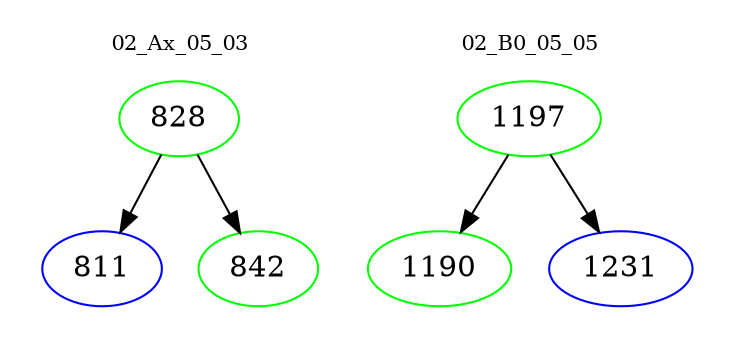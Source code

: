 digraph{
subgraph cluster_0 {
color = white
label = "02_Ax_05_03";
fontsize=10;
T0_828 [label="828", color="green"]
T0_828 -> T0_811 [color="black"]
T0_811 [label="811", color="blue"]
T0_828 -> T0_842 [color="black"]
T0_842 [label="842", color="green"]
}
subgraph cluster_1 {
color = white
label = "02_B0_05_05";
fontsize=10;
T1_1197 [label="1197", color="green"]
T1_1197 -> T1_1190 [color="black"]
T1_1190 [label="1190", color="green"]
T1_1197 -> T1_1231 [color="black"]
T1_1231 [label="1231", color="blue"]
}
}
